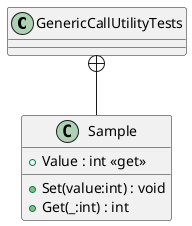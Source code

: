 @startuml
class GenericCallUtilityTests {
}
class Sample {
    + Value : int <<get>>
    + Set(value:int) : void
    + Get(_:int) : int
}
GenericCallUtilityTests +-- Sample
@enduml
